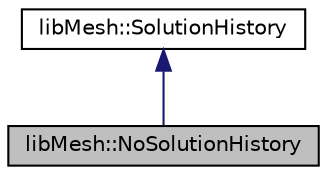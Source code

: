 digraph "libMesh::NoSolutionHistory"
{
  edge [fontname="Helvetica",fontsize="10",labelfontname="Helvetica",labelfontsize="10"];
  node [fontname="Helvetica",fontsize="10",shape=record];
  Node1 [label="libMesh::NoSolutionHistory",height=0.2,width=0.4,color="black", fillcolor="grey75", style="filled", fontcolor="black"];
  Node2 -> Node1 [dir="back",color="midnightblue",fontsize="10",style="solid",fontname="Helvetica"];
  Node2 [label="libMesh::SolutionHistory",height=0.2,width=0.4,color="black", fillcolor="white", style="filled",URL="$classlibMesh_1_1SolutionHistory.html",tooltip="For storing and retrieiving timestep data. "];
}
